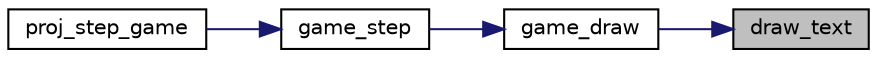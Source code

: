 digraph "draw_text"
{
 // LATEX_PDF_SIZE
  edge [fontname="Helvetica",fontsize="10",labelfontname="Helvetica",labelfontsize="10"];
  node [fontname="Helvetica",fontsize="10",shape=record];
  rankdir="RL";
  Node1 [label="draw_text",height=0.2,width=0.4,color="black", fillcolor="grey75", style="filled", fontcolor="black",tooltip="Draw the game main text."];
  Node1 -> Node2 [dir="back",color="midnightblue",fontsize="10",style="solid",fontname="Helvetica"];
  Node2 [label="game_draw",height=0.2,width=0.4,color="black", fillcolor="white", style="filled",URL="$group__state.html#ga0dec65525a8e25b82783c56f3d557a78",tooltip="Draw a game on the screen. Drawing the game means drawing every necessary element for the game state."];
  Node2 -> Node3 [dir="back",color="midnightblue",fontsize="10",style="solid",fontname="Helvetica"];
  Node3 [label="game_step",height=0.2,width=0.4,color="black", fillcolor="white", style="filled",URL="$group__state.html#gadcf9f503ff3bab6327591bce6f82edc9",tooltip="Draw the game and handle the latest event. This function calls game_draw and game_handle_event."];
  Node3 -> Node4 [dir="back",color="midnightblue",fontsize="10",style="solid",fontname="Helvetica"];
  Node4 [label="proj_step_game",height=0.2,width=0.4,color="black", fillcolor="white", style="filled",URL="$group__proj.html#ga32291401113bb3fa9c0a58437a013371",tooltip="Step function when the state is GAME. This function is needed to use on the step function pointer...."];
}

